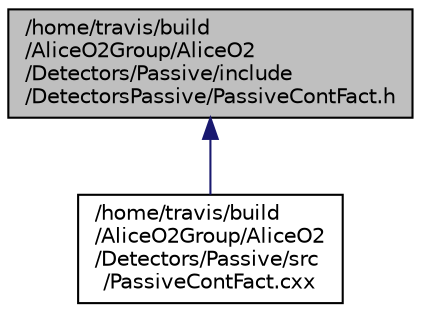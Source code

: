 digraph "/home/travis/build/AliceO2Group/AliceO2/Detectors/Passive/include/DetectorsPassive/PassiveContFact.h"
{
 // INTERACTIVE_SVG=YES
  bgcolor="transparent";
  edge [fontname="Helvetica",fontsize="10",labelfontname="Helvetica",labelfontsize="10"];
  node [fontname="Helvetica",fontsize="10",shape=record];
  Node1 [label="/home/travis/build\l/AliceO2Group/AliceO2\l/Detectors/Passive/include\l/DetectorsPassive/PassiveContFact.h",height=0.2,width=0.4,color="black", fillcolor="grey75", style="filled", fontcolor="black"];
  Node1 -> Node2 [dir="back",color="midnightblue",fontsize="10",style="solid",fontname="Helvetica"];
  Node2 [label="/home/travis/build\l/AliceO2Group/AliceO2\l/Detectors/Passive/src\l/PassiveContFact.cxx",height=0.2,width=0.4,color="black",URL="$d5/d61/PassiveContFact_8cxx.html"];
}
